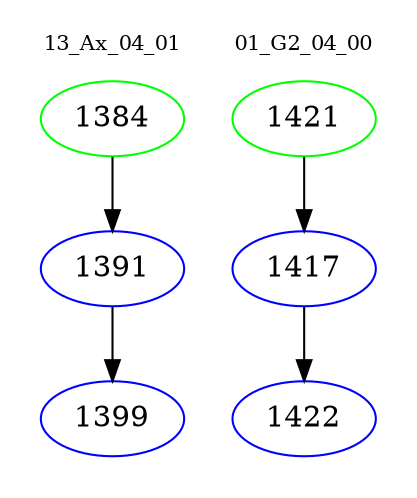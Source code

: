 digraph{
subgraph cluster_0 {
color = white
label = "13_Ax_04_01";
fontsize=10;
T0_1384 [label="1384", color="green"]
T0_1384 -> T0_1391 [color="black"]
T0_1391 [label="1391", color="blue"]
T0_1391 -> T0_1399 [color="black"]
T0_1399 [label="1399", color="blue"]
}
subgraph cluster_1 {
color = white
label = "01_G2_04_00";
fontsize=10;
T1_1421 [label="1421", color="green"]
T1_1421 -> T1_1417 [color="black"]
T1_1417 [label="1417", color="blue"]
T1_1417 -> T1_1422 [color="black"]
T1_1422 [label="1422", color="blue"]
}
}
